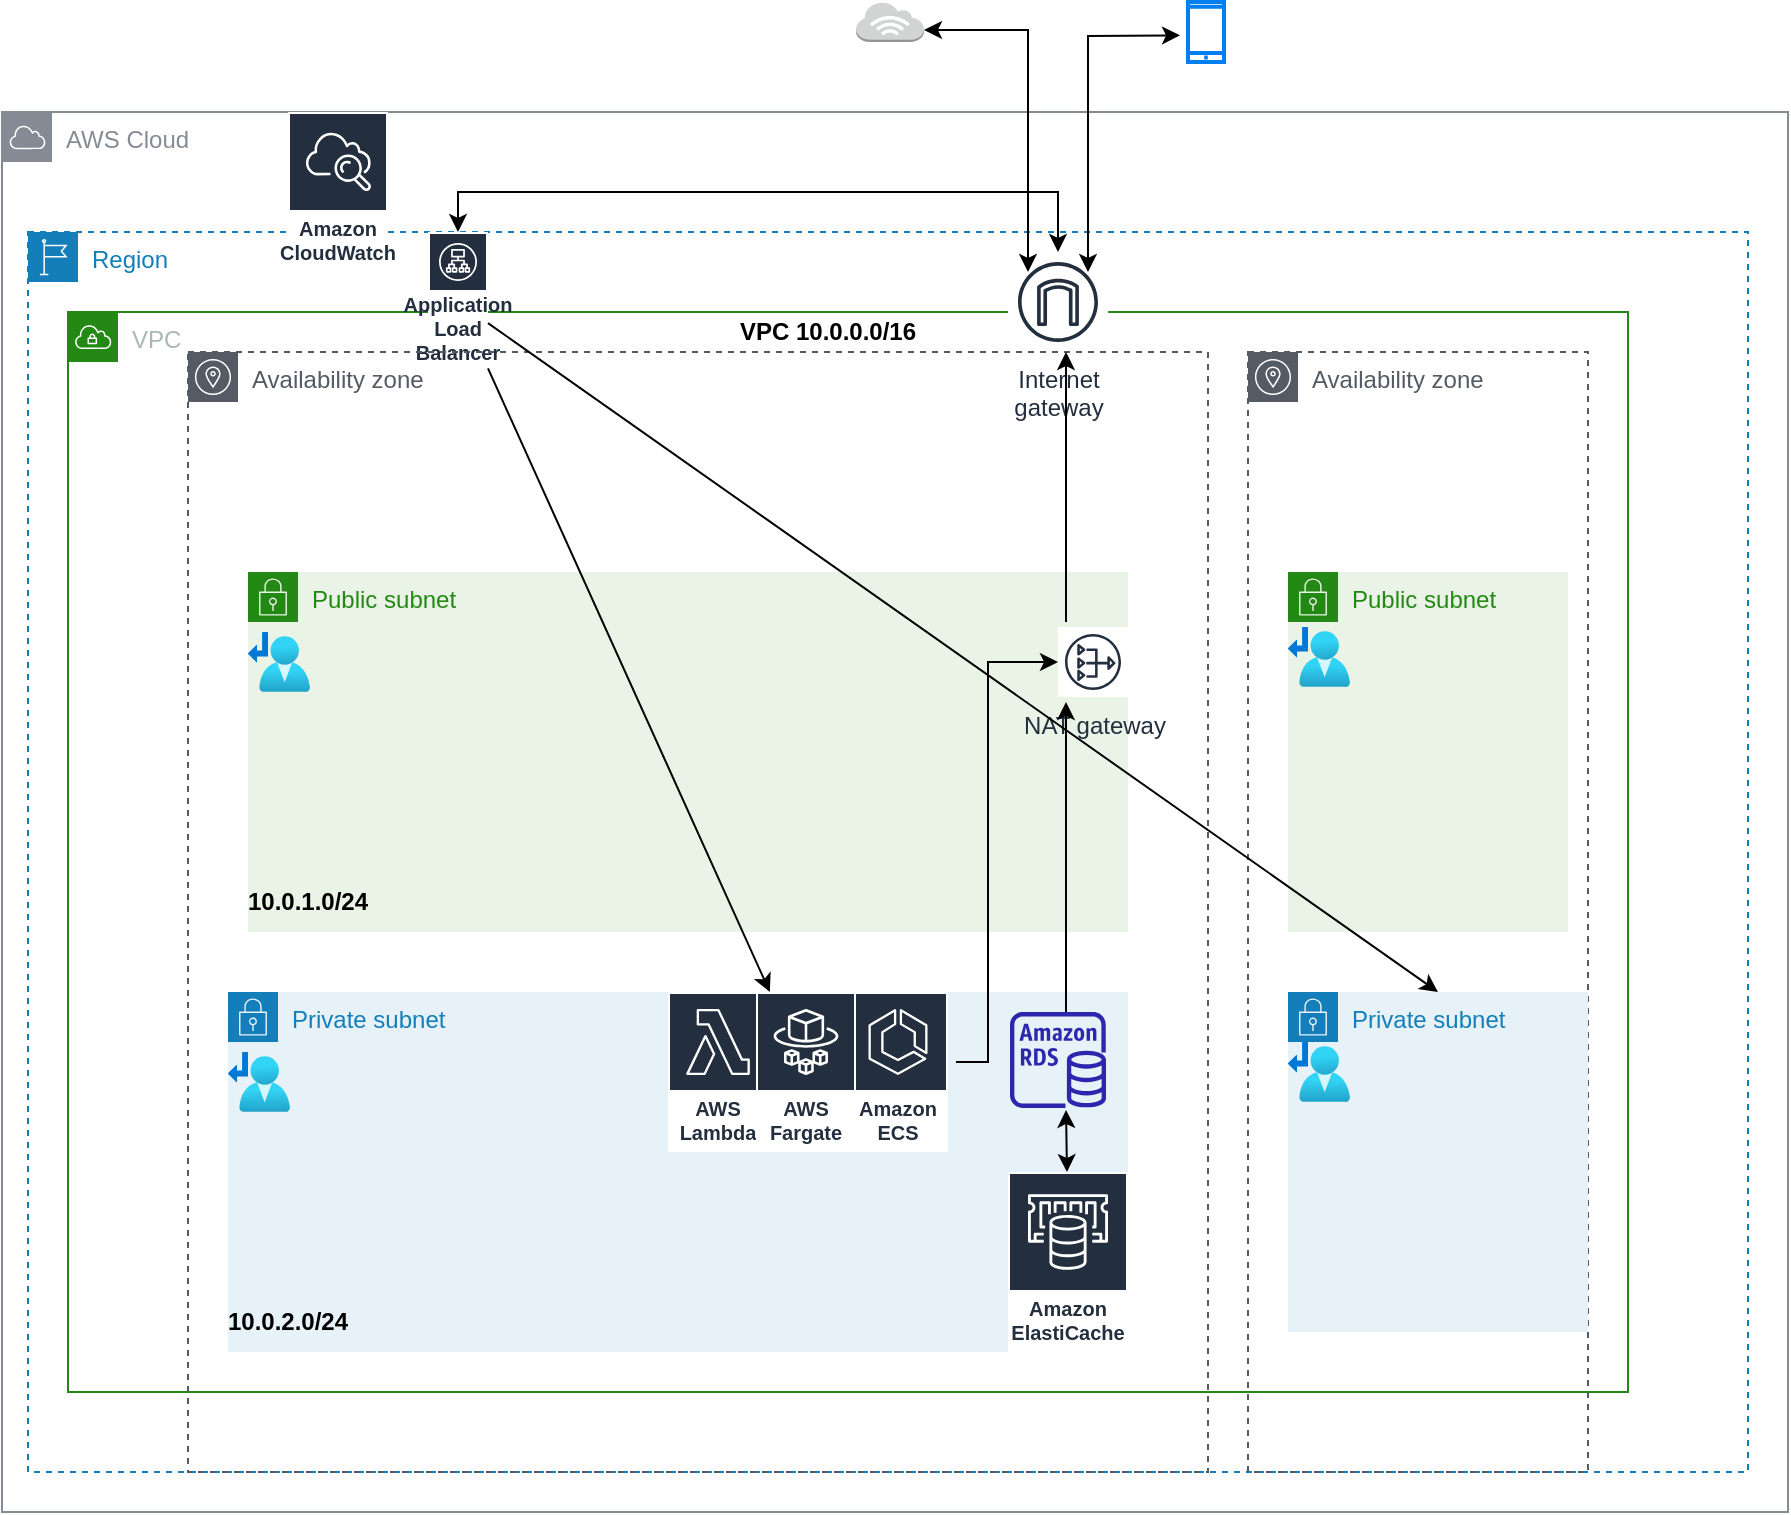 <mxfile version="16.5.6" type="github">
  <diagram id="bJjdfScnOhEYDZ1nvRLR" name="Page-1">
    <mxGraphModel dx="2249" dy="1931" grid="1" gridSize="10" guides="1" tooltips="1" connect="1" arrows="1" fold="1" page="1" pageScale="1" pageWidth="827" pageHeight="1169" math="0" shadow="0">
      <root>
        <mxCell id="0" />
        <mxCell id="bB3c_y69kQhv3heVyW8m-2" parent="0" />
        <mxCell id="bB3c_y69kQhv3heVyW8m-3" value="Region" style="points=[[0,0],[0.25,0],[0.5,0],[0.75,0],[1,0],[1,0.25],[1,0.5],[1,0.75],[1,1],[0.75,1],[0.5,1],[0.25,1],[0,1],[0,0.75],[0,0.5],[0,0.25]];outlineConnect=0;gradientColor=none;html=1;whiteSpace=wrap;fontSize=12;fontStyle=0;container=1;pointerEvents=0;collapsible=0;recursiveResize=0;shape=mxgraph.aws4.group;grIcon=mxgraph.aws4.group_region;strokeColor=#147EBA;fillColor=none;verticalAlign=top;align=left;spacingLeft=30;fontColor=#147EBA;dashed=1;" parent="bB3c_y69kQhv3heVyW8m-2" vertex="1">
          <mxGeometry x="10" y="10" width="860" height="620" as="geometry" />
        </mxCell>
        <mxCell id="bB3c_y69kQhv3heVyW8m-5" value="VPC" style="points=[[0,0],[0.25,0],[0.5,0],[0.75,0],[1,0],[1,0.25],[1,0.5],[1,0.75],[1,1],[0.75,1],[0.5,1],[0.25,1],[0,1],[0,0.75],[0,0.5],[0,0.25]];outlineConnect=0;gradientColor=none;html=1;whiteSpace=wrap;fontSize=12;fontStyle=0;container=0;pointerEvents=0;collapsible=0;recursiveResize=0;shape=mxgraph.aws4.group;grIcon=mxgraph.aws4.group_vpc;strokeColor=#248814;fillColor=none;verticalAlign=top;align=left;spacingLeft=30;fontColor=#AAB7B8;dashed=0;" parent="bB3c_y69kQhv3heVyW8m-3" vertex="1">
          <mxGeometry x="20" y="40" width="780" height="540" as="geometry" />
        </mxCell>
        <UserObject label="&lt;b&gt;VPC 10.0.0.0/16&lt;/b&gt;" placeholders="1" name="Variable" id="bB3c_y69kQhv3heVyW8m-9">
          <mxCell style="text;html=1;strokeColor=none;fillColor=none;align=center;verticalAlign=middle;whiteSpace=wrap;overflow=hidden;" parent="bB3c_y69kQhv3heVyW8m-3" vertex="1">
            <mxGeometry x="345" y="40" width="110" height="20" as="geometry" />
          </mxCell>
        </UserObject>
        <mxCell id="rqBP-0w8A14e_5uNB48a-29" value="AWS Cloud" style="sketch=0;outlineConnect=0;gradientColor=none;html=1;whiteSpace=wrap;fontSize=12;fontStyle=0;shape=mxgraph.aws4.group;grIcon=mxgraph.aws4.group_aws_cloud;strokeColor=#858B94;fillColor=none;verticalAlign=top;align=left;spacingLeft=30;fontColor=#858B94;dashed=0;" parent="bB3c_y69kQhv3heVyW8m-3" vertex="1">
          <mxGeometry x="-13" y="-60" width="893" height="700" as="geometry" />
        </mxCell>
        <mxCell id="rqBP-0w8A14e_5uNB48a-33" value="Internet&#xa;gateway" style="sketch=0;outlineConnect=0;fontColor=#232F3E;gradientColor=none;strokeColor=#232F3E;fillColor=#ffffff;dashed=0;verticalLabelPosition=bottom;verticalAlign=top;align=center;html=1;fontSize=12;fontStyle=0;aspect=fixed;shape=mxgraph.aws4.resourceIcon;resIcon=mxgraph.aws4.internet_gateway;" parent="bB3c_y69kQhv3heVyW8m-3" vertex="1">
          <mxGeometry x="490" y="10" width="50" height="50" as="geometry" />
        </mxCell>
        <mxCell id="IcXUuV9AT2UmC7xQ3hC1-9" value="Application Load Balancer" style="sketch=0;outlineConnect=0;fontColor=#232F3E;gradientColor=none;strokeColor=#ffffff;fillColor=#232F3E;dashed=0;verticalLabelPosition=middle;verticalAlign=bottom;align=center;html=1;whiteSpace=wrap;fontSize=10;fontStyle=1;spacing=3;shape=mxgraph.aws4.productIcon;prIcon=mxgraph.aws4.application_load_balancer;" parent="bB3c_y69kQhv3heVyW8m-3" vertex="1">
          <mxGeometry x="200" width="30" height="70" as="geometry" />
        </mxCell>
        <mxCell id="IcXUuV9AT2UmC7xQ3hC1-13" value="" style="endArrow=classic;startArrow=classic;html=1;rounded=0;" parent="bB3c_y69kQhv3heVyW8m-3" source="IcXUuV9AT2UmC7xQ3hC1-9" edge="1">
          <mxGeometry width="50" height="50" relative="1" as="geometry">
            <mxPoint x="240" y="10" as="sourcePoint" />
            <mxPoint x="515" y="10" as="targetPoint" />
            <Array as="points">
              <mxPoint x="215" y="-20" />
              <mxPoint x="360" y="-20" />
              <mxPoint x="515" y="-20" />
            </Array>
          </mxGeometry>
        </mxCell>
        <mxCell id="bB3c_y69kQhv3heVyW8m-22" value="" style="outlineConnect=0;dashed=0;verticalLabelPosition=bottom;verticalAlign=top;align=center;html=1;shape=mxgraph.aws3.internet_3;fillColor=#D2D3D3;gradientColor=none;" parent="bB3c_y69kQhv3heVyW8m-2" vertex="1">
          <mxGeometry x="424" y="-105" width="34" height="20" as="geometry" />
        </mxCell>
        <mxCell id="vMngIz2PfXexnk4Se60b-8" value="Availability zone" style="sketch=0;outlineConnect=0;gradientColor=none;html=1;whiteSpace=wrap;fontSize=12;fontStyle=0;shape=mxgraph.aws4.group;grIcon=mxgraph.aws4.group_availability_zone;strokeColor=#545B64;fillColor=none;verticalAlign=top;align=left;spacingLeft=30;fontColor=#545B64;dashed=1;" parent="bB3c_y69kQhv3heVyW8m-2" vertex="1">
          <mxGeometry x="90" y="70" width="510" height="560" as="geometry" />
        </mxCell>
        <mxCell id="vMngIz2PfXexnk4Se60b-9" value="Availability zone" style="sketch=0;outlineConnect=0;gradientColor=none;html=1;whiteSpace=wrap;fontSize=12;fontStyle=0;shape=mxgraph.aws4.group;grIcon=mxgraph.aws4.group_availability_zone;strokeColor=#545B64;fillColor=none;verticalAlign=top;align=left;spacingLeft=30;fontColor=#545B64;dashed=1;" parent="bB3c_y69kQhv3heVyW8m-2" vertex="1">
          <mxGeometry x="620" y="70" width="170" height="560" as="geometry" />
        </mxCell>
        <mxCell id="vMngIz2PfXexnk4Se60b-11" value="Public subnet" style="points=[[0,0],[0.25,0],[0.5,0],[0.75,0],[1,0],[1,0.25],[1,0.5],[1,0.75],[1,1],[0.75,1],[0.5,1],[0.25,1],[0,1],[0,0.75],[0,0.5],[0,0.25]];outlineConnect=0;gradientColor=none;html=1;whiteSpace=wrap;fontSize=12;fontStyle=0;container=1;pointerEvents=0;collapsible=0;recursiveResize=0;shape=mxgraph.aws4.group;grIcon=mxgraph.aws4.group_security_group;grStroke=0;strokeColor=#248814;fillColor=#E9F3E6;verticalAlign=top;align=left;spacingLeft=30;fontColor=#248814;dashed=0;" parent="bB3c_y69kQhv3heVyW8m-2" vertex="1">
          <mxGeometry x="120" y="180" width="440" height="180" as="geometry" />
        </mxCell>
        <mxCell id="vMngIz2PfXexnk4Se60b-29" value="&lt;b&gt;10.0.1.0/24&lt;/b&gt;" style="text;html=1;strokeColor=none;fillColor=none;align=center;verticalAlign=middle;whiteSpace=wrap;rounded=0;" parent="vMngIz2PfXexnk4Se60b-11" vertex="1">
          <mxGeometry x="-1.11e-15" y="150" width="60" height="30" as="geometry" />
        </mxCell>
        <mxCell id="MNGYdxfxnVHck2uHR117-0" value="NAT gateway" style="sketch=0;outlineConnect=0;fontColor=#232F3E;gradientColor=none;strokeColor=#232F3E;fillColor=#ffffff;dashed=0;verticalLabelPosition=bottom;verticalAlign=top;align=center;html=1;fontSize=12;fontStyle=0;aspect=fixed;shape=mxgraph.aws4.resourceIcon;resIcon=mxgraph.aws4.nat_gateway;" parent="vMngIz2PfXexnk4Se60b-11" vertex="1">
          <mxGeometry x="405" y="27.5" width="35" height="35" as="geometry" />
        </mxCell>
        <mxCell id="vMngIz2PfXexnk4Se60b-12" value="Private subnet" style="points=[[0,0],[0.25,0],[0.5,0],[0.75,0],[1,0],[1,0.25],[1,0.5],[1,0.75],[1,1],[0.75,1],[0.5,1],[0.25,1],[0,1],[0,0.75],[0,0.5],[0,0.25]];outlineConnect=0;gradientColor=none;html=1;whiteSpace=wrap;fontSize=12;fontStyle=0;container=1;pointerEvents=0;collapsible=0;recursiveResize=0;shape=mxgraph.aws4.group;grIcon=mxgraph.aws4.group_security_group;grStroke=0;strokeColor=#147EBA;fillColor=#E6F2F8;verticalAlign=top;align=left;spacingLeft=30;fontColor=#147EBA;dashed=0;" parent="bB3c_y69kQhv3heVyW8m-2" vertex="1">
          <mxGeometry x="110" y="390" width="450" height="180" as="geometry" />
        </mxCell>
        <mxCell id="vMngIz2PfXexnk4Se60b-30" value="&lt;b&gt;10.0.2.0/24&lt;/b&gt;" style="text;html=1;strokeColor=none;fillColor=none;align=center;verticalAlign=middle;whiteSpace=wrap;rounded=0;" parent="vMngIz2PfXexnk4Se60b-12" vertex="1">
          <mxGeometry y="150" width="60" height="30" as="geometry" />
        </mxCell>
        <mxCell id="rqBP-0w8A14e_5uNB48a-16" value="" style="endArrow=classic;startArrow=classic;html=1;rounded=0;exitX=0.5;exitY=0;exitDx=0;exitDy=0;exitPerimeter=0;entryX=0.5;entryY=1;entryDx=0;entryDy=0;entryPerimeter=0;" parent="vMngIz2PfXexnk4Se60b-12" edge="1">
          <mxGeometry width="50" height="50" relative="1" as="geometry">
            <mxPoint x="419.5" y="90" as="sourcePoint" />
            <mxPoint x="419" y="59" as="targetPoint" />
          </mxGeometry>
        </mxCell>
        <mxCell id="rqBP-0w8A14e_5uNB48a-34" value="Amazon ECS" style="sketch=0;outlineConnect=0;fontColor=#232F3E;gradientColor=none;strokeColor=#ffffff;fillColor=#232F3E;dashed=0;verticalLabelPosition=middle;verticalAlign=bottom;align=center;html=1;whiteSpace=wrap;fontSize=10;fontStyle=1;spacing=3;shape=mxgraph.aws4.productIcon;prIcon=mxgraph.aws4.ecs;" parent="vMngIz2PfXexnk4Se60b-12" vertex="1">
          <mxGeometry x="310" width="50" height="80" as="geometry" />
        </mxCell>
        <mxCell id="rqBP-0w8A14e_5uNB48a-32" value="AWS Lambda" style="sketch=0;outlineConnect=0;fontColor=#232F3E;gradientColor=none;strokeColor=#ffffff;fillColor=#232F3E;dashed=0;verticalLabelPosition=middle;verticalAlign=bottom;align=center;html=1;whiteSpace=wrap;fontSize=10;fontStyle=1;spacing=3;shape=mxgraph.aws4.productIcon;prIcon=mxgraph.aws4.lambda;" parent="vMngIz2PfXexnk4Se60b-12" vertex="1">
          <mxGeometry x="220" width="50" height="80" as="geometry" />
        </mxCell>
        <object label="" local="10.0.0.0/16" internet_gatway="0.0.0.0/0" id="vMngIz2PfXexnk4Se60b-22">
          <mxCell style="aspect=fixed;html=1;points=[];align=center;image;fontSize=12;image=img/lib/azure2/networking/Route_Tables.svg;" parent="bB3c_y69kQhv3heVyW8m-2" vertex="1">
            <mxGeometry x="120" y="210" width="30.97" height="30" as="geometry" />
          </mxCell>
        </object>
        <object label="" local="10.0.0.0/16" NAT_gateway="0.0.0.0/0" id="vMngIz2PfXexnk4Se60b-34">
          <mxCell style="aspect=fixed;html=1;points=[];align=center;image;fontSize=12;image=img/lib/azure2/networking/Route_Tables.svg;" parent="bB3c_y69kQhv3heVyW8m-2" vertex="1">
            <mxGeometry x="110" y="420" width="30.97" height="30" as="geometry" />
          </mxCell>
        </object>
        <mxCell id="rqBP-0w8A14e_5uNB48a-7" style="edgeStyle=orthogonalEdgeStyle;rounded=0;orthogonalLoop=1;jettySize=auto;html=1;entryX=0.5;entryY=1;entryDx=0;entryDy=0;entryPerimeter=0;" parent="bB3c_y69kQhv3heVyW8m-2" edge="1">
          <mxGeometry relative="1" as="geometry">
            <mxPoint x="529" y="400" as="sourcePoint" />
            <mxPoint x="529" y="245" as="targetPoint" />
          </mxGeometry>
        </mxCell>
        <mxCell id="rqBP-0w8A14e_5uNB48a-8" value="" style="endArrow=classic;html=1;rounded=0;exitX=0.5;exitY=0;exitDx=0;exitDy=0;exitPerimeter=0;entryX=0.5;entryY=1;entryDx=0;entryDy=0;entryPerimeter=0;" parent="bB3c_y69kQhv3heVyW8m-2" edge="1">
          <mxGeometry width="50" height="50" relative="1" as="geometry">
            <mxPoint x="529" y="205" as="sourcePoint" />
            <mxPoint x="529" y="70" as="targetPoint" />
          </mxGeometry>
        </mxCell>
        <mxCell id="rqBP-0w8A14e_5uNB48a-12" style="edgeStyle=orthogonalEdgeStyle;rounded=0;orthogonalLoop=1;jettySize=auto;html=1;" parent="bB3c_y69kQhv3heVyW8m-2" target="MNGYdxfxnVHck2uHR117-0" edge="1">
          <mxGeometry relative="1" as="geometry">
            <mxPoint x="474" y="425" as="sourcePoint" />
            <mxPoint x="509" y="225" as="targetPoint" />
            <Array as="points">
              <mxPoint x="490" y="425" />
              <mxPoint x="490" y="225" />
            </Array>
          </mxGeometry>
        </mxCell>
        <mxCell id="rqBP-0w8A14e_5uNB48a-25" value="" style="html=1;verticalLabelPosition=bottom;align=center;labelBackgroundColor=#ffffff;verticalAlign=top;strokeWidth=2;strokeColor=#0080F0;shadow=0;dashed=0;shape=mxgraph.ios7.icons.smartphone;" parent="bB3c_y69kQhv3heVyW8m-2" vertex="1">
          <mxGeometry x="590" y="-105" width="18" height="30" as="geometry" />
        </mxCell>
        <mxCell id="rqBP-0w8A14e_5uNB48a-30" value="" style="sketch=0;outlineConnect=0;fontColor=#232F3E;gradientColor=none;fillColor=#2E27AD;strokeColor=none;dashed=0;verticalLabelPosition=bottom;verticalAlign=top;align=center;html=1;fontSize=12;fontStyle=0;aspect=fixed;pointerEvents=1;shape=mxgraph.aws4.rds_instance;" parent="bB3c_y69kQhv3heVyW8m-2" vertex="1">
          <mxGeometry x="501" y="400" width="48" height="48" as="geometry" />
        </mxCell>
        <mxCell id="rqBP-0w8A14e_5uNB48a-35" value="Amazon ElastiCache" style="sketch=0;outlineConnect=0;fontColor=#232F3E;gradientColor=none;strokeColor=#ffffff;fillColor=#232F3E;dashed=0;verticalLabelPosition=middle;verticalAlign=bottom;align=center;html=1;whiteSpace=wrap;fontSize=10;fontStyle=1;spacing=3;shape=mxgraph.aws4.productIcon;prIcon=mxgraph.aws4.elasticache;" parent="bB3c_y69kQhv3heVyW8m-2" vertex="1">
          <mxGeometry x="500" y="480" width="60" height="90" as="geometry" />
        </mxCell>
        <mxCell id="IcXUuV9AT2UmC7xQ3hC1-4" value="Amazon CloudWatch" style="sketch=0;outlineConnect=0;fontColor=#232F3E;gradientColor=none;strokeColor=#ffffff;fillColor=#232F3E;dashed=0;verticalLabelPosition=middle;verticalAlign=bottom;align=center;html=1;whiteSpace=wrap;fontSize=10;fontStyle=1;spacing=3;shape=mxgraph.aws4.productIcon;prIcon=mxgraph.aws4.cloudwatch;" parent="bB3c_y69kQhv3heVyW8m-2" vertex="1">
          <mxGeometry x="140" y="-50" width="50" height="80" as="geometry" />
        </mxCell>
        <mxCell id="IcXUuV9AT2UmC7xQ3hC1-6" value="" style="endArrow=classic;startArrow=classic;html=1;rounded=0;entryX=1;entryY=0.7;entryDx=0;entryDy=0;entryPerimeter=0;" parent="bB3c_y69kQhv3heVyW8m-2" target="bB3c_y69kQhv3heVyW8m-22" edge="1">
          <mxGeometry width="50" height="50" relative="1" as="geometry">
            <mxPoint x="510" y="30" as="sourcePoint" />
            <mxPoint x="500" y="90" as="targetPoint" />
            <Array as="points">
              <mxPoint x="510" y="-91" />
            </Array>
          </mxGeometry>
        </mxCell>
        <mxCell id="IcXUuV9AT2UmC7xQ3hC1-7" value="" style="endArrow=classic;startArrow=classic;html=1;rounded=0;entryX=-0.222;entryY=0.556;entryDx=0;entryDy=0;entryPerimeter=0;" parent="bB3c_y69kQhv3heVyW8m-2" target="rqBP-0w8A14e_5uNB48a-25" edge="1">
          <mxGeometry width="50" height="50" relative="1" as="geometry">
            <mxPoint x="540" y="30" as="sourcePoint" />
            <mxPoint x="500" y="90" as="targetPoint" />
            <Array as="points">
              <mxPoint x="540" y="-88" />
            </Array>
          </mxGeometry>
        </mxCell>
        <mxCell id="D9VALRkUAMXKh0SZOkRN-1" value="AWS Fargate" style="sketch=0;outlineConnect=0;fontColor=#232F3E;gradientColor=none;strokeColor=#ffffff;fillColor=#232F3E;dashed=0;verticalLabelPosition=middle;verticalAlign=bottom;align=center;html=1;whiteSpace=wrap;fontSize=10;fontStyle=1;spacing=3;shape=mxgraph.aws4.productIcon;prIcon=mxgraph.aws4.fargate;" parent="bB3c_y69kQhv3heVyW8m-2" vertex="1">
          <mxGeometry x="374" y="390" width="50" height="80" as="geometry" />
        </mxCell>
        <mxCell id="OY6RlckYygNIQEczdXE7-1" value="" style="endArrow=classic;html=1;rounded=0;" edge="1" parent="bB3c_y69kQhv3heVyW8m-2" source="IcXUuV9AT2UmC7xQ3hC1-9" target="D9VALRkUAMXKh0SZOkRN-1">
          <mxGeometry width="50" height="50" relative="1" as="geometry">
            <mxPoint x="470" y="280" as="sourcePoint" />
            <mxPoint x="520" y="230" as="targetPoint" />
          </mxGeometry>
        </mxCell>
        <mxCell id="OY6RlckYygNIQEczdXE7-3" value="Public subnet" style="points=[[0,0],[0.25,0],[0.5,0],[0.75,0],[1,0],[1,0.25],[1,0.5],[1,0.75],[1,1],[0.75,1],[0.5,1],[0.25,1],[0,1],[0,0.75],[0,0.5],[0,0.25]];outlineConnect=0;gradientColor=none;html=1;whiteSpace=wrap;fontSize=12;fontStyle=0;container=1;pointerEvents=0;collapsible=0;recursiveResize=0;shape=mxgraph.aws4.group;grIcon=mxgraph.aws4.group_security_group;grStroke=0;strokeColor=#248814;fillColor=#E9F3E6;verticalAlign=top;align=left;spacingLeft=30;fontColor=#248814;dashed=0;" vertex="1" parent="bB3c_y69kQhv3heVyW8m-2">
          <mxGeometry x="640" y="180" width="140" height="180" as="geometry" />
        </mxCell>
        <object label="" local="10.0.0.0/16" internet_gatway="0.0.0.0/0" id="OY6RlckYygNIQEczdXE7-6">
          <mxCell style="aspect=fixed;html=1;points=[];align=center;image;fontSize=12;image=img/lib/azure2/networking/Route_Tables.svg;" vertex="1" parent="OY6RlckYygNIQEczdXE7-3">
            <mxGeometry y="27.5" width="30.97" height="30" as="geometry" />
          </mxCell>
        </object>
        <mxCell id="OY6RlckYygNIQEczdXE7-4" value="Private subnet" style="points=[[0,0],[0.25,0],[0.5,0],[0.75,0],[1,0],[1,0.25],[1,0.5],[1,0.75],[1,1],[0.75,1],[0.5,1],[0.25,1],[0,1],[0,0.75],[0,0.5],[0,0.25]];outlineConnect=0;gradientColor=none;html=1;whiteSpace=wrap;fontSize=12;fontStyle=0;container=1;pointerEvents=0;collapsible=0;recursiveResize=0;shape=mxgraph.aws4.group;grIcon=mxgraph.aws4.group_security_group;grStroke=0;strokeColor=#147EBA;fillColor=#E6F2F8;verticalAlign=top;align=left;spacingLeft=30;fontColor=#147EBA;dashed=0;" vertex="1" parent="bB3c_y69kQhv3heVyW8m-2">
          <mxGeometry x="640" y="390" width="150" height="170" as="geometry" />
        </mxCell>
        <object label="" local="10.0.0.0/16" NAT_gateway="0.0.0.0/0" id="OY6RlckYygNIQEczdXE7-7">
          <mxCell style="aspect=fixed;html=1;points=[];align=center;image;fontSize=12;image=img/lib/azure2/networking/Route_Tables.svg;" vertex="1" parent="OY6RlckYygNIQEczdXE7-4">
            <mxGeometry y="25" width="30.97" height="30" as="geometry" />
          </mxCell>
        </object>
        <mxCell id="OY6RlckYygNIQEczdXE7-5" value="" style="endArrow=classic;html=1;rounded=0;entryX=0.5;entryY=0;entryDx=0;entryDy=0;" edge="1" parent="bB3c_y69kQhv3heVyW8m-2" source="IcXUuV9AT2UmC7xQ3hC1-9" target="OY6RlckYygNIQEczdXE7-4">
          <mxGeometry width="50" height="50" relative="1" as="geometry">
            <mxPoint x="470" y="280" as="sourcePoint" />
            <mxPoint x="520" y="230" as="targetPoint" />
          </mxGeometry>
        </mxCell>
      </root>
    </mxGraphModel>
  </diagram>
</mxfile>

